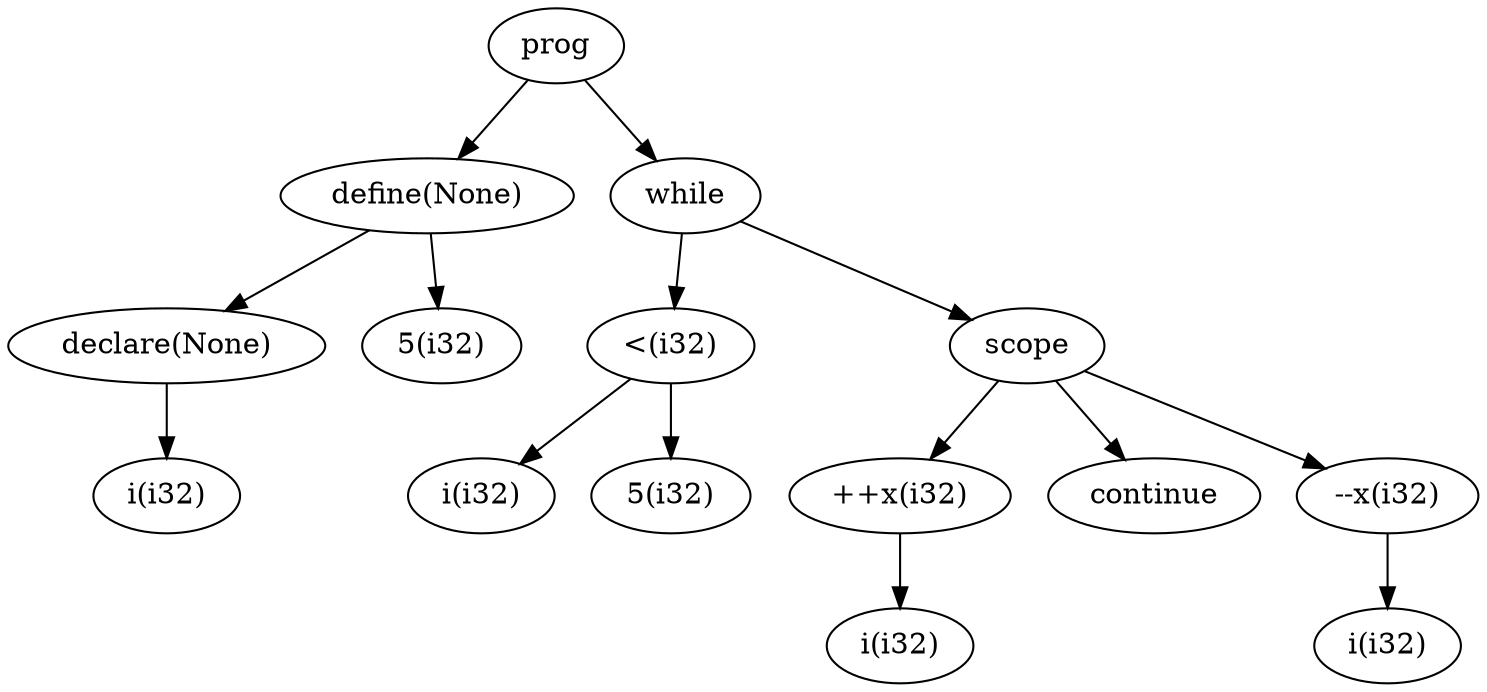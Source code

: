 digraph AST {
	node1[label="prog"]
	node2[label="define(None)"]
	node1->node2
	node3[label="declare(None)"]
	node2->node3
	node4[label="i(i32)"]
	node3->node4
	node5[label="5(i32)"]
	node2->node5
	node6[label="while"]
	node1->node6
	node7[label="<(i32)"]
	node6->node7
	node8[label="i(i32)"]
	node7->node8
	node9[label="5(i32)"]
	node7->node9
	node10[label="scope"]
	node6->node10
	node11[label="++x(i32)"]
	node10->node11
	node12[label="i(i32)"]
	node11->node12
	node13[label="continue"]
	node10->node13
	node14[label="--x(i32)"]
	node10->node14
	node15[label="i(i32)"]
	node14->node15
}